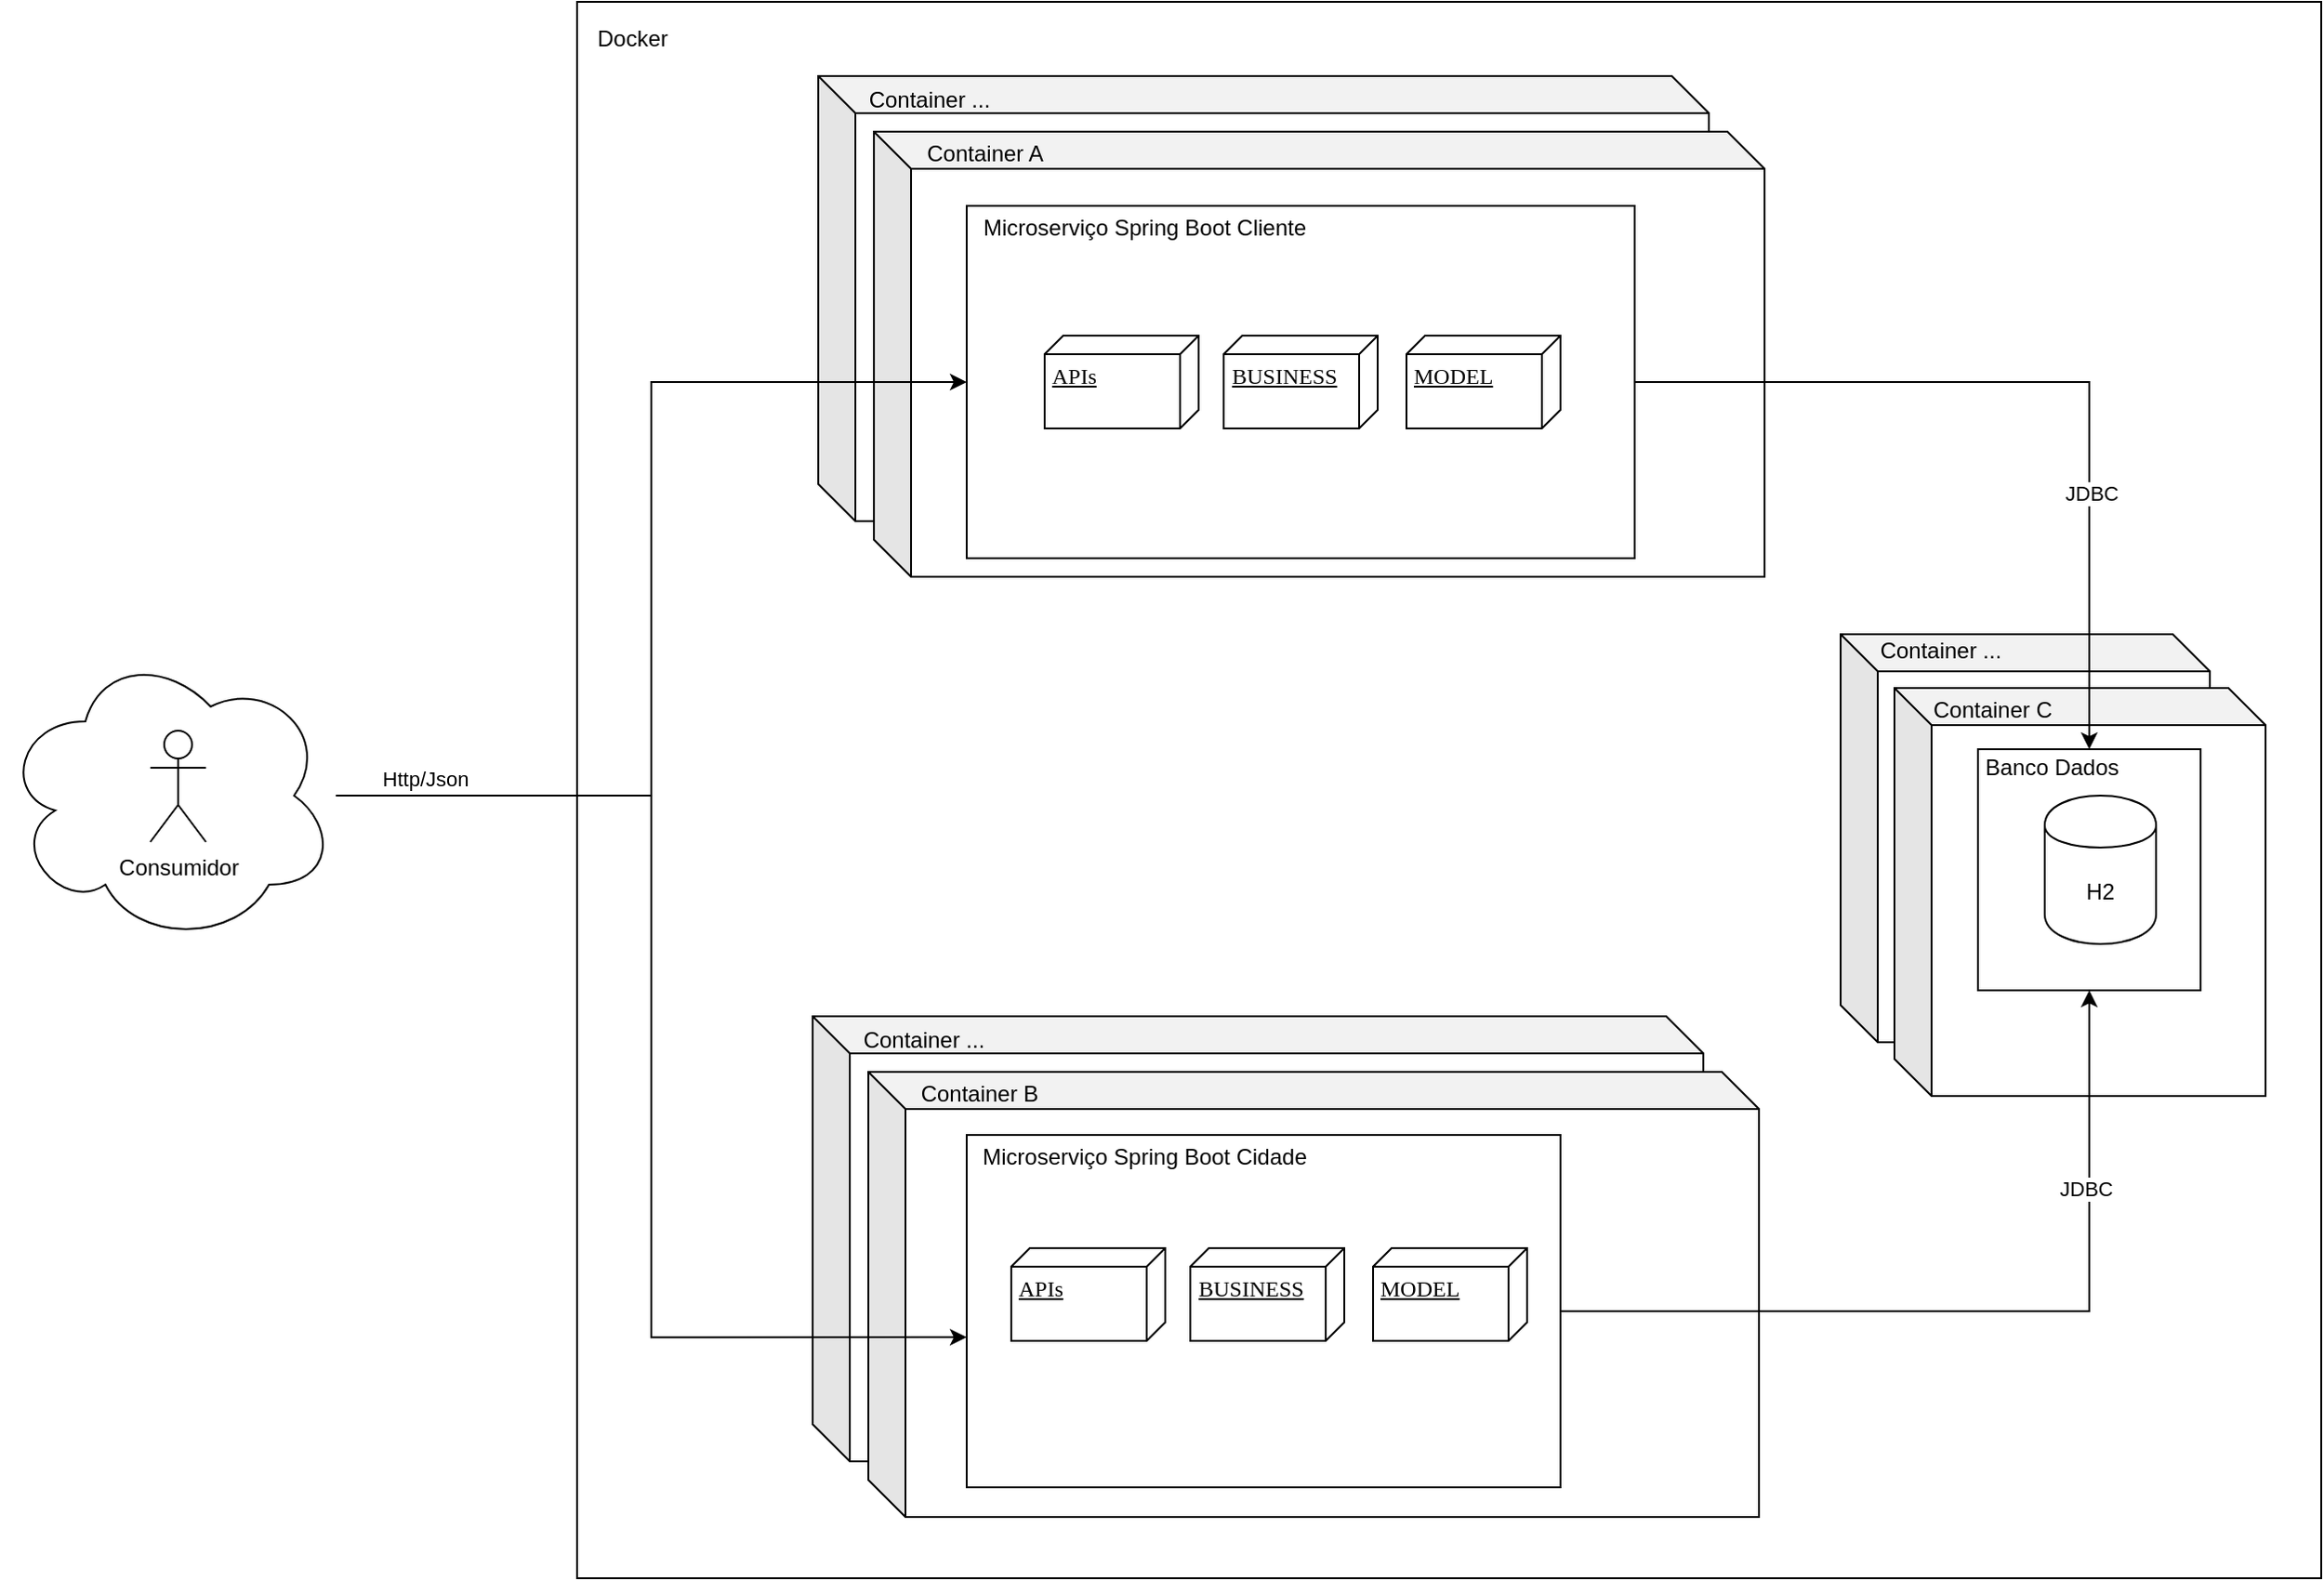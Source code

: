<mxfile version="13.2.4" type="device"><diagram name="Page-1" id="5f0bae14-7c28-e335-631c-24af17079c00"><mxGraphModel dx="3115" dy="673" grid="1" gridSize="10" guides="1" tooltips="1" connect="1" arrows="1" fold="1" page="1" pageScale="1" pageWidth="1100" pageHeight="850" background="#ffffff" math="0" shadow="0"><root><mxCell id="0"/><mxCell id="1" parent="0"/><mxCell id="AmLcEYwQqMD-OikfF01B-88" value="" style="rounded=0;whiteSpace=wrap;html=1;" parent="1" vertex="1"><mxGeometry x="-30" width="940" height="850" as="geometry"/></mxCell><mxCell id="AmLcEYwQqMD-OikfF01B-81" value="" style="shape=cube;whiteSpace=wrap;html=1;boundedLbl=1;backgroundOutline=1;darkOpacity=0.05;darkOpacity2=0.1;" parent="1" vertex="1"><mxGeometry x="97" y="547" width="480" height="240" as="geometry"/></mxCell><mxCell id="AmLcEYwQqMD-OikfF01B-82" value="" style="shape=cube;whiteSpace=wrap;html=1;boundedLbl=1;backgroundOutline=1;darkOpacity=0.05;darkOpacity2=0.1;" parent="1" vertex="1"><mxGeometry x="127" y="577" width="480" height="240" as="geometry"/></mxCell><mxCell id="AmLcEYwQqMD-OikfF01B-83" value="Container B" style="text;html=1;strokeColor=none;fillColor=none;align=center;verticalAlign=middle;whiteSpace=wrap;rounded=0;" parent="1" vertex="1"><mxGeometry x="147" y="579" width="80" height="20" as="geometry"/></mxCell><mxCell id="AmLcEYwQqMD-OikfF01B-84" value="Container ..." style="text;html=1;strokeColor=none;fillColor=none;align=center;verticalAlign=middle;whiteSpace=wrap;rounded=0;" parent="1" vertex="1"><mxGeometry x="117" y="550" width="80" height="20" as="geometry"/></mxCell><mxCell id="AmLcEYwQqMD-OikfF01B-75" value="" style="shape=cube;whiteSpace=wrap;html=1;boundedLbl=1;backgroundOutline=1;darkOpacity=0.05;darkOpacity2=0.1;" parent="1" vertex="1"><mxGeometry x="651" y="341" width="199" height="220" as="geometry"/></mxCell><mxCell id="AmLcEYwQqMD-OikfF01B-77" value="" style="shape=cube;whiteSpace=wrap;html=1;boundedLbl=1;backgroundOutline=1;darkOpacity=0.05;darkOpacity2=0.1;" parent="1" vertex="1"><mxGeometry x="680" y="370" width="200" height="220" as="geometry"/></mxCell><mxCell id="AmLcEYwQqMD-OikfF01B-64" value="" style="shape=cube;whiteSpace=wrap;html=1;boundedLbl=1;backgroundOutline=1;darkOpacity=0.05;darkOpacity2=0.1;" parent="1" vertex="1"><mxGeometry x="100" y="40" width="480" height="240" as="geometry"/></mxCell><mxCell id="AmLcEYwQqMD-OikfF01B-63" value="" style="shape=cube;whiteSpace=wrap;html=1;boundedLbl=1;backgroundOutline=1;darkOpacity=0.05;darkOpacity2=0.1;" parent="1" vertex="1"><mxGeometry x="130" y="70" width="480" height="240" as="geometry"/></mxCell><mxCell id="AmLcEYwQqMD-OikfF01B-19" value="" style="rounded=0;whiteSpace=wrap;html=1;" parent="1" vertex="1"><mxGeometry x="725" y="403" width="120" height="130" as="geometry"/></mxCell><mxCell id="AmLcEYwQqMD-OikfF01B-16" style="edgeStyle=orthogonalEdgeStyle;rounded=0;orthogonalLoop=1;jettySize=auto;html=1;" parent="1" source="39150e848f15840c-3" edge="1"><mxGeometry relative="1" as="geometry"><mxPoint x="500.0" y="205" as="targetPoint"/></mxGeometry></mxCell><mxCell id="39150e848f15840c-3" value="APIs" style="verticalAlign=top;align=left;spacingTop=8;spacingLeft=2;spacingRight=12;shape=cube;size=10;direction=south;fontStyle=4;html=1;rounded=0;shadow=0;comic=0;labelBackgroundColor=none;strokeWidth=1;fontFamily=Verdana;fontSize=12" parent="1" vertex="1"><mxGeometry x="240" y="150" width="190" height="110" as="geometry"/></mxCell><mxCell id="39150e848f15840c-10" value="Cliente" style="shape=component;align=left;spacingLeft=36;rounded=0;shadow=0;comic=0;labelBackgroundColor=none;strokeWidth=1;fontFamily=Verdana;fontSize=12;html=1;" parent="1" vertex="1"><mxGeometry x="260" y="200" width="100" height="40" as="geometry"/></mxCell><mxCell id="AmLcEYwQqMD-OikfF01B-8" value="Microserviço Cliente" style="text;html=1;strokeColor=none;fillColor=none;align=center;verticalAlign=middle;whiteSpace=wrap;rounded=0;" parent="1" vertex="1"><mxGeometry x="200" y="120" width="40" height="20" as="geometry"/></mxCell><mxCell id="AmLcEYwQqMD-OikfF01B-18" value="H2" style="shape=cylinder;whiteSpace=wrap;html=1;boundedLbl=1;backgroundOutline=1;" parent="1" vertex="1"><mxGeometry x="761" y="428" width="60" height="80" as="geometry"/></mxCell><mxCell id="AmLcEYwQqMD-OikfF01B-20" value="Banco Dados" style="text;html=1;strokeColor=none;fillColor=none;align=center;verticalAlign=middle;whiteSpace=wrap;rounded=0;" parent="1" vertex="1"><mxGeometry x="725" y="403" width="80" height="20" as="geometry"/></mxCell><mxCell id="AmLcEYwQqMD-OikfF01B-21" style="edgeStyle=orthogonalEdgeStyle;rounded=0;orthogonalLoop=1;jettySize=auto;html=1;exitX=0.5;exitY=1;exitDx=0;exitDy=0;" parent="1" source="AmLcEYwQqMD-OikfF01B-20" target="AmLcEYwQqMD-OikfF01B-20" edge="1"><mxGeometry relative="1" as="geometry"/></mxCell><mxCell id="AmLcEYwQqMD-OikfF01B-80" style="edgeStyle=orthogonalEdgeStyle;rounded=0;orthogonalLoop=1;jettySize=auto;html=1;exitX=1;exitY=0.5;exitDx=0;exitDy=0;entryX=0.75;entryY=0;entryDx=0;entryDy=0;" parent="1" source="AmLcEYwQqMD-OikfF01B-26" target="AmLcEYwQqMD-OikfF01B-20" edge="1"><mxGeometry relative="1" as="geometry"/></mxCell><mxCell id="AmLcEYwQqMD-OikfF01B-86" value="JDBC" style="edgeLabel;html=1;align=center;verticalAlign=middle;resizable=0;points=[];" parent="AmLcEYwQqMD-OikfF01B-80" vertex="1" connectable="0"><mxGeometry x="0.106" y="-61" relative="1" as="geometry"><mxPoint x="62" y="60" as="offset"/></mxGeometry></mxCell><mxCell id="AmLcEYwQqMD-OikfF01B-26" value="" style="rounded=0;whiteSpace=wrap;html=1;" parent="1" vertex="1"><mxGeometry x="180" y="110" width="360" height="190" as="geometry"/></mxCell><mxCell id="AmLcEYwQqMD-OikfF01B-28" value="APIs" style="verticalAlign=top;align=left;spacingTop=8;spacingLeft=2;spacingRight=12;shape=cube;size=10;direction=south;fontStyle=4;html=1;rounded=0;shadow=0;comic=0;labelBackgroundColor=none;strokeWidth=1;fontFamily=Verdana;fontSize=12" parent="1" vertex="1"><mxGeometry x="222" y="180" width="83" height="50" as="geometry"/></mxCell><mxCell id="AmLcEYwQqMD-OikfF01B-30" value="Microserviço Spring Boot Cliente" style="text;html=1;strokeColor=none;fillColor=none;align=center;verticalAlign=middle;whiteSpace=wrap;rounded=0;" parent="1" vertex="1"><mxGeometry x="182" y="112" width="188" height="20" as="geometry"/></mxCell><mxCell id="AmLcEYwQqMD-OikfF01B-40" style="edgeStyle=orthogonalEdgeStyle;rounded=0;orthogonalLoop=1;jettySize=auto;html=1;entryX=0;entryY=0.5;entryDx=0;entryDy=0;" parent="1" source="AmLcEYwQqMD-OikfF01B-33" target="AmLcEYwQqMD-OikfF01B-26" edge="1"><mxGeometry relative="1" as="geometry"/></mxCell><mxCell id="AmLcEYwQqMD-OikfF01B-41" value="Http/Json" style="edgeLabel;html=1;align=center;verticalAlign=middle;resizable=0;points=[];" parent="AmLcEYwQqMD-OikfF01B-40" vertex="1" connectable="0"><mxGeometry x="-0.906" y="2" relative="1" as="geometry"><mxPoint x="21" y="-7" as="offset"/></mxGeometry></mxCell><mxCell id="aYBsRERE-QtfvEjjOFmW-6" style="edgeStyle=orthogonalEdgeStyle;rounded=0;orthogonalLoop=1;jettySize=auto;html=1;entryX=0;entryY=0.574;entryDx=0;entryDy=0;entryPerimeter=0;" edge="1" parent="1" source="AmLcEYwQqMD-OikfF01B-33" target="AmLcEYwQqMD-OikfF01B-50"><mxGeometry relative="1" as="geometry"/></mxCell><mxCell id="AmLcEYwQqMD-OikfF01B-33" value="" style="ellipse;shape=cloud;whiteSpace=wrap;html=1;" parent="1" vertex="1"><mxGeometry x="-340" y="348" width="180" height="160" as="geometry"/></mxCell><mxCell id="AmLcEYwQqMD-OikfF01B-34" value="Consumidor" style="shape=umlActor;verticalLabelPosition=bottom;labelBackgroundColor=#ffffff;verticalAlign=top;html=1;outlineConnect=0;" parent="1" vertex="1"><mxGeometry x="-260" y="393" width="30" height="60" as="geometry"/></mxCell><mxCell id="AmLcEYwQqMD-OikfF01B-44" style="edgeStyle=orthogonalEdgeStyle;rounded=0;orthogonalLoop=1;jettySize=auto;html=1;" parent="1" source="AmLcEYwQqMD-OikfF01B-45" edge="1"><mxGeometry relative="1" as="geometry"><mxPoint x="500.0" y="706" as="targetPoint"/></mxGeometry></mxCell><mxCell id="AmLcEYwQqMD-OikfF01B-45" value="APIs" style="verticalAlign=top;align=left;spacingTop=8;spacingLeft=2;spacingRight=12;shape=cube;size=10;direction=south;fontStyle=4;html=1;rounded=0;shadow=0;comic=0;labelBackgroundColor=none;strokeWidth=1;fontFamily=Verdana;fontSize=12" parent="1" vertex="1"><mxGeometry x="240" y="651" width="190" height="110" as="geometry"/></mxCell><mxCell id="AmLcEYwQqMD-OikfF01B-46" value="Cliente" style="shape=component;align=left;spacingLeft=36;rounded=0;shadow=0;comic=0;labelBackgroundColor=none;strokeWidth=1;fontFamily=Verdana;fontSize=12;html=1;" parent="1" vertex="1"><mxGeometry x="260" y="701" width="100" height="40" as="geometry"/></mxCell><mxCell id="AmLcEYwQqMD-OikfF01B-47" value="Microserviço Cliente" style="text;html=1;strokeColor=none;fillColor=none;align=center;verticalAlign=middle;whiteSpace=wrap;rounded=0;" parent="1" vertex="1"><mxGeometry x="200" y="621" width="40" height="20" as="geometry"/></mxCell><mxCell id="AmLcEYwQqMD-OikfF01B-85" style="edgeStyle=orthogonalEdgeStyle;rounded=0;orthogonalLoop=1;jettySize=auto;html=1;exitX=1;exitY=0.5;exitDx=0;exitDy=0;entryX=0.5;entryY=1;entryDx=0;entryDy=0;" parent="1" source="AmLcEYwQqMD-OikfF01B-50" target="AmLcEYwQqMD-OikfF01B-19" edge="1"><mxGeometry relative="1" as="geometry"/></mxCell><mxCell id="AmLcEYwQqMD-OikfF01B-87" value="JDBC" style="edgeLabel;html=1;align=center;verticalAlign=middle;resizable=0;points=[];" parent="AmLcEYwQqMD-OikfF01B-85" vertex="1" connectable="0"><mxGeometry x="0.236" y="66" relative="1" as="geometry"><mxPoint as="offset"/></mxGeometry></mxCell><mxCell id="AmLcEYwQqMD-OikfF01B-50" value="" style="rounded=0;whiteSpace=wrap;html=1;" parent="1" vertex="1"><mxGeometry x="180" y="611" width="320" height="190" as="geometry"/></mxCell><mxCell id="AmLcEYwQqMD-OikfF01B-54" value="Microserviço Spring Boot Cidade" style="text;html=1;strokeColor=none;fillColor=none;align=center;verticalAlign=middle;whiteSpace=wrap;rounded=0;" parent="1" vertex="1"><mxGeometry x="182" y="613" width="188" height="20" as="geometry"/></mxCell><mxCell id="AmLcEYwQqMD-OikfF01B-65" value="Container A" style="text;html=1;strokeColor=none;fillColor=none;align=center;verticalAlign=middle;whiteSpace=wrap;rounded=0;" parent="1" vertex="1"><mxGeometry x="150" y="72" width="80" height="20" as="geometry"/></mxCell><mxCell id="AmLcEYwQqMD-OikfF01B-66" value="Container ..." style="text;html=1;strokeColor=none;fillColor=none;align=center;verticalAlign=middle;whiteSpace=wrap;rounded=0;" parent="1" vertex="1"><mxGeometry x="120" y="43" width="80" height="20" as="geometry"/></mxCell><mxCell id="AmLcEYwQqMD-OikfF01B-71" value="Container C" style="text;html=1;strokeColor=none;fillColor=none;align=center;verticalAlign=middle;whiteSpace=wrap;rounded=0;" parent="1" vertex="1"><mxGeometry x="693" y="372" width="80" height="20" as="geometry"/></mxCell><mxCell id="AmLcEYwQqMD-OikfF01B-78" value="Container ..." style="text;html=1;strokeColor=none;fillColor=none;align=center;verticalAlign=middle;whiteSpace=wrap;rounded=0;" parent="1" vertex="1"><mxGeometry x="665" y="340" width="80" height="20" as="geometry"/></mxCell><mxCell id="AmLcEYwQqMD-OikfF01B-89" value="Docker" style="text;html=1;strokeColor=none;fillColor=none;align=center;verticalAlign=middle;whiteSpace=wrap;rounded=0;" parent="1" vertex="1"><mxGeometry x="-20" y="10" width="40" height="20" as="geometry"/></mxCell><mxCell id="aYBsRERE-QtfvEjjOFmW-1" value="BUSINESS" style="verticalAlign=top;align=left;spacingTop=8;spacingLeft=2;spacingRight=12;shape=cube;size=10;direction=south;fontStyle=4;html=1;rounded=0;shadow=0;comic=0;labelBackgroundColor=none;strokeWidth=1;fontFamily=Verdana;fontSize=12" vertex="1" parent="1"><mxGeometry x="318.5" y="180" width="83" height="50" as="geometry"/></mxCell><mxCell id="aYBsRERE-QtfvEjjOFmW-2" value="MODEL" style="verticalAlign=top;align=left;spacingTop=8;spacingLeft=2;spacingRight=12;shape=cube;size=10;direction=south;fontStyle=4;html=1;rounded=0;shadow=0;comic=0;labelBackgroundColor=none;strokeWidth=1;fontFamily=Verdana;fontSize=12" vertex="1" parent="1"><mxGeometry x="417" y="180" width="83" height="50" as="geometry"/></mxCell><mxCell id="aYBsRERE-QtfvEjjOFmW-3" value="APIs" style="verticalAlign=top;align=left;spacingTop=8;spacingLeft=2;spacingRight=12;shape=cube;size=10;direction=south;fontStyle=4;html=1;rounded=0;shadow=0;comic=0;labelBackgroundColor=none;strokeWidth=1;fontFamily=Verdana;fontSize=12" vertex="1" parent="1"><mxGeometry x="204" y="672" width="83" height="50" as="geometry"/></mxCell><mxCell id="aYBsRERE-QtfvEjjOFmW-4" value="BUSINESS" style="verticalAlign=top;align=left;spacingTop=8;spacingLeft=2;spacingRight=12;shape=cube;size=10;direction=south;fontStyle=4;html=1;rounded=0;shadow=0;comic=0;labelBackgroundColor=none;strokeWidth=1;fontFamily=Verdana;fontSize=12" vertex="1" parent="1"><mxGeometry x="300.5" y="672" width="83" height="50" as="geometry"/></mxCell><mxCell id="aYBsRERE-QtfvEjjOFmW-5" value="MODEL" style="verticalAlign=top;align=left;spacingTop=8;spacingLeft=2;spacingRight=12;shape=cube;size=10;direction=south;fontStyle=4;html=1;rounded=0;shadow=0;comic=0;labelBackgroundColor=none;strokeWidth=1;fontFamily=Verdana;fontSize=12" vertex="1" parent="1"><mxGeometry x="399" y="672" width="83" height="50" as="geometry"/></mxCell></root></mxGraphModel></diagram></mxfile>